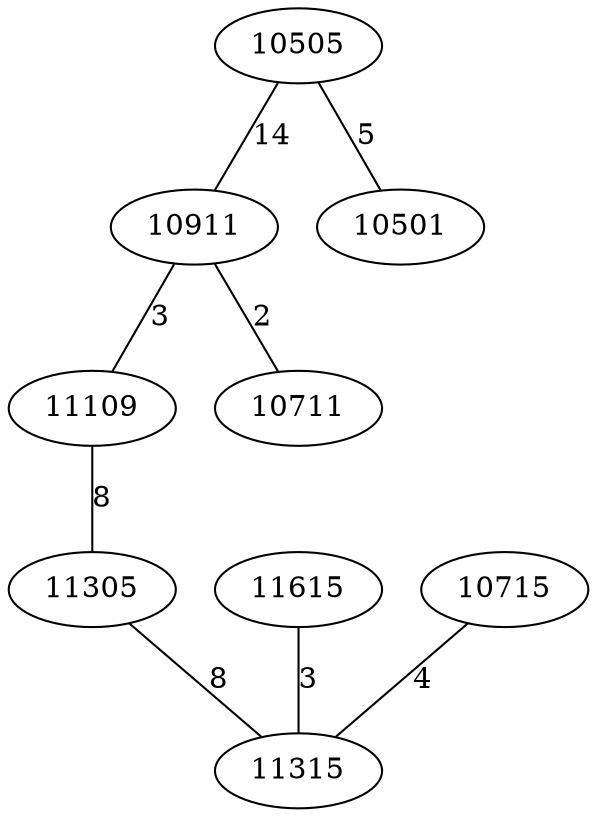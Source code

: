 graph chemin {

	10505 -- 10911 [label=14]
	10505 -- 10501 [label=5]
	10911 -- 11109 [label=3]
	10911 -- 10711 [label=2]
	11615 -- 11315 [label=3]
	10715 -- 11315 [label=4]
	11109 -- 11305 [label=8]
	11305 -- 11315 [label=8]

}
